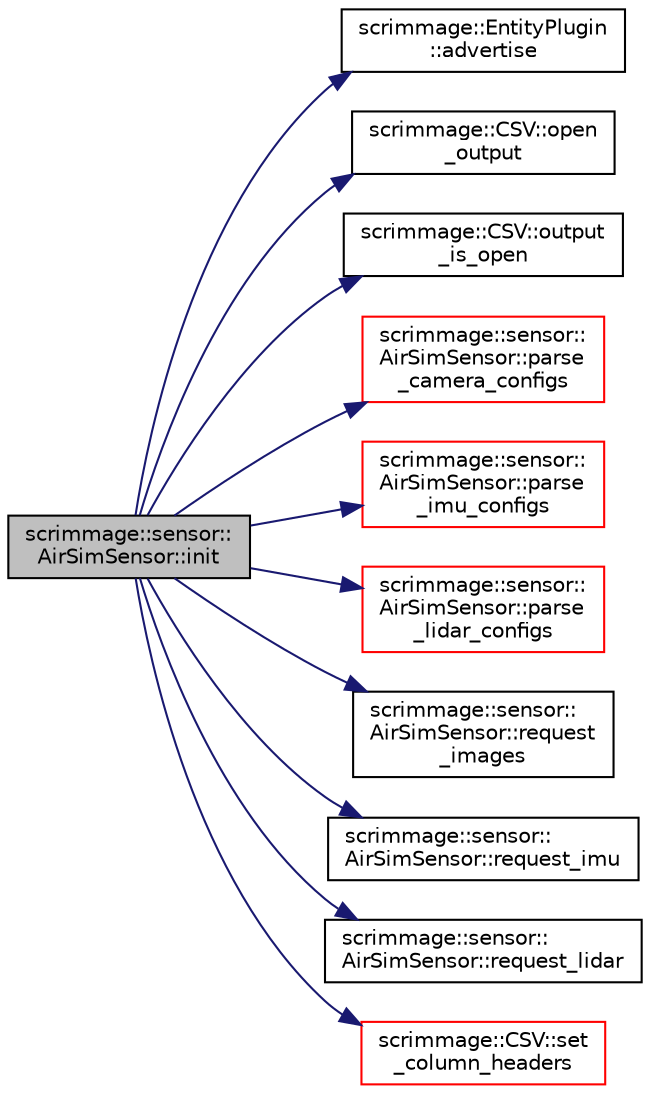 digraph "scrimmage::sensor::AirSimSensor::init"
{
 // LATEX_PDF_SIZE
  edge [fontname="Helvetica",fontsize="10",labelfontname="Helvetica",labelfontsize="10"];
  node [fontname="Helvetica",fontsize="10",shape=record];
  rankdir="LR";
  Node1 [label="scrimmage::sensor::\lAirSimSensor::init",height=0.2,width=0.4,color="black", fillcolor="grey75", style="filled", fontcolor="black",tooltip=" "];
  Node1 -> Node2 [color="midnightblue",fontsize="10",style="solid",fontname="Helvetica"];
  Node2 [label="scrimmage::EntityPlugin\l::advertise",height=0.2,width=0.4,color="black", fillcolor="white", style="filled",URL="$classscrimmage_1_1EntityPlugin.html#aa4237f084247e93ca942aa70708aad03",tooltip=" "];
  Node1 -> Node3 [color="midnightblue",fontsize="10",style="solid",fontname="Helvetica"];
  Node3 [label="scrimmage::CSV::open\l_output",height=0.2,width=0.4,color="black", fillcolor="white", style="filled",URL="$classscrimmage_1_1CSV.html#a446d4ed26ee7e05565db8e81ef900aed",tooltip=" "];
  Node1 -> Node4 [color="midnightblue",fontsize="10",style="solid",fontname="Helvetica"];
  Node4 [label="scrimmage::CSV::output\l_is_open",height=0.2,width=0.4,color="black", fillcolor="white", style="filled",URL="$classscrimmage_1_1CSV.html#ab3699a668414bdc7ad299138e95751f1",tooltip=" "];
  Node1 -> Node5 [color="midnightblue",fontsize="10",style="solid",fontname="Helvetica"];
  Node5 [label="scrimmage::sensor::\lAirSimSensor::parse\l_camera_configs",height=0.2,width=0.4,color="red", fillcolor="white", style="filled",URL="$classscrimmage_1_1sensor_1_1AirSimSensor.html#a780d6bdfd278a9034d2fa85b97c04431",tooltip=" "];
  Node1 -> Node7 [color="midnightblue",fontsize="10",style="solid",fontname="Helvetica"];
  Node7 [label="scrimmage::sensor::\lAirSimSensor::parse\l_imu_configs",height=0.2,width=0.4,color="red", fillcolor="white", style="filled",URL="$classscrimmage_1_1sensor_1_1AirSimSensor.html#a02a85d538538bbe6c1fc4f88dffc4b4e",tooltip=" "];
  Node1 -> Node8 [color="midnightblue",fontsize="10",style="solid",fontname="Helvetica"];
  Node8 [label="scrimmage::sensor::\lAirSimSensor::parse\l_lidar_configs",height=0.2,width=0.4,color="red", fillcolor="white", style="filled",URL="$classscrimmage_1_1sensor_1_1AirSimSensor.html#ad3cee57a295b7338fe54eb377e8c9355",tooltip=" "];
  Node1 -> Node9 [color="midnightblue",fontsize="10",style="solid",fontname="Helvetica"];
  Node9 [label="scrimmage::sensor::\lAirSimSensor::request\l_images",height=0.2,width=0.4,color="black", fillcolor="white", style="filled",URL="$classscrimmage_1_1sensor_1_1AirSimSensor.html#ab2eb9276fe84581027d8ca971c691681",tooltip=" "];
  Node1 -> Node10 [color="midnightblue",fontsize="10",style="solid",fontname="Helvetica"];
  Node10 [label="scrimmage::sensor::\lAirSimSensor::request_imu",height=0.2,width=0.4,color="black", fillcolor="white", style="filled",URL="$classscrimmage_1_1sensor_1_1AirSimSensor.html#a7013d3c477e24caa49e5b2dd8f40c280",tooltip=" "];
  Node1 -> Node11 [color="midnightblue",fontsize="10",style="solid",fontname="Helvetica"];
  Node11 [label="scrimmage::sensor::\lAirSimSensor::request_lidar",height=0.2,width=0.4,color="black", fillcolor="white", style="filled",URL="$classscrimmage_1_1sensor_1_1AirSimSensor.html#a3e94a829acfbd4d499c2f4fb9e7a3b3a",tooltip=" "];
  Node1 -> Node12 [color="midnightblue",fontsize="10",style="solid",fontname="Helvetica"];
  Node12 [label="scrimmage::CSV::set\l_column_headers",height=0.2,width=0.4,color="red", fillcolor="white", style="filled",URL="$classscrimmage_1_1CSV.html#a1cfbe562649ebe259a4d1abadc6ab9e8",tooltip=" "];
}
